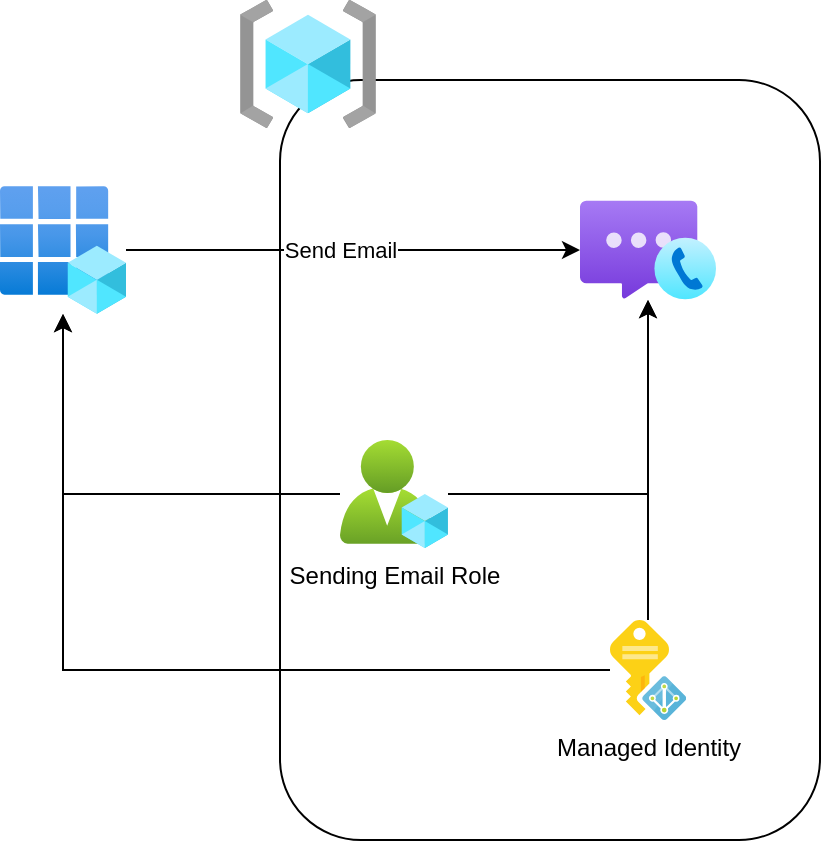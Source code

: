 <mxfile version="26.0.14">
  <diagram name="Page-1" id="h4upQ5qsLf-xtyjLLCG9">
    <mxGraphModel dx="1426" dy="781" grid="1" gridSize="10" guides="1" tooltips="1" connect="1" arrows="1" fold="1" page="1" pageScale="1" pageWidth="827" pageHeight="1169" math="0" shadow="0">
      <root>
        <mxCell id="0" />
        <mxCell id="1" parent="0" />
        <mxCell id="0Mp3OHuTS5Sdcgw1tyDx-5" value="" style="rounded=1;whiteSpace=wrap;html=1;" vertex="1" parent="1">
          <mxGeometry x="320" y="220" width="270" height="380" as="geometry" />
        </mxCell>
        <mxCell id="0Mp3OHuTS5Sdcgw1tyDx-12" style="edgeStyle=orthogonalEdgeStyle;rounded=0;orthogonalLoop=1;jettySize=auto;html=1;" edge="1" parent="1" source="0Mp3OHuTS5Sdcgw1tyDx-1" target="0Mp3OHuTS5Sdcgw1tyDx-2">
          <mxGeometry relative="1" as="geometry" />
        </mxCell>
        <mxCell id="0Mp3OHuTS5Sdcgw1tyDx-13" value="Send Email" style="edgeLabel;html=1;align=center;verticalAlign=middle;resizable=0;points=[];" vertex="1" connectable="0" parent="0Mp3OHuTS5Sdcgw1tyDx-12">
          <mxGeometry x="-0.013" y="-2" relative="1" as="geometry">
            <mxPoint x="-5" y="-2" as="offset" />
          </mxGeometry>
        </mxCell>
        <mxCell id="0Mp3OHuTS5Sdcgw1tyDx-1" value="" style="image;aspect=fixed;html=1;points=[];align=center;fontSize=12;image=img/lib/azure2/identity/App_Registrations.svg;" vertex="1" parent="1">
          <mxGeometry x="180" y="273" width="63" height="64" as="geometry" />
        </mxCell>
        <mxCell id="0Mp3OHuTS5Sdcgw1tyDx-2" value="" style="image;aspect=fixed;html=1;points=[];align=center;fontSize=12;image=img/lib/azure2/other/Azure_Communication_Services.svg;" vertex="1" parent="1">
          <mxGeometry x="470" y="280" width="68" height="50" as="geometry" />
        </mxCell>
        <mxCell id="0Mp3OHuTS5Sdcgw1tyDx-7" style="edgeStyle=orthogonalEdgeStyle;rounded=0;orthogonalLoop=1;jettySize=auto;html=1;" edge="1" parent="1" source="0Mp3OHuTS5Sdcgw1tyDx-3" target="0Mp3OHuTS5Sdcgw1tyDx-2">
          <mxGeometry relative="1" as="geometry" />
        </mxCell>
        <mxCell id="0Mp3OHuTS5Sdcgw1tyDx-8" style="edgeStyle=orthogonalEdgeStyle;rounded=0;orthogonalLoop=1;jettySize=auto;html=1;" edge="1" parent="1" source="0Mp3OHuTS5Sdcgw1tyDx-3" target="0Mp3OHuTS5Sdcgw1tyDx-1">
          <mxGeometry relative="1" as="geometry" />
        </mxCell>
        <mxCell id="0Mp3OHuTS5Sdcgw1tyDx-3" value="Managed Identity" style="image;sketch=0;aspect=fixed;html=1;points=[];align=center;fontSize=12;image=img/lib/mscae/Managed_Identities.svg;" vertex="1" parent="1">
          <mxGeometry x="485" y="490" width="38" height="50" as="geometry" />
        </mxCell>
        <mxCell id="0Mp3OHuTS5Sdcgw1tyDx-4" value="" style="image;aspect=fixed;html=1;points=[];align=center;fontSize=12;image=img/lib/azure2/general/Resource_Groups.svg;" vertex="1" parent="1">
          <mxGeometry x="300" y="180" width="68" height="64" as="geometry" />
        </mxCell>
        <mxCell id="0Mp3OHuTS5Sdcgw1tyDx-9" style="edgeStyle=orthogonalEdgeStyle;rounded=0;orthogonalLoop=1;jettySize=auto;html=1;" edge="1" parent="1" source="0Mp3OHuTS5Sdcgw1tyDx-6" target="0Mp3OHuTS5Sdcgw1tyDx-1">
          <mxGeometry relative="1" as="geometry" />
        </mxCell>
        <mxCell id="0Mp3OHuTS5Sdcgw1tyDx-10" style="edgeStyle=orthogonalEdgeStyle;rounded=0;orthogonalLoop=1;jettySize=auto;html=1;" edge="1" parent="1" source="0Mp3OHuTS5Sdcgw1tyDx-6" target="0Mp3OHuTS5Sdcgw1tyDx-2">
          <mxGeometry relative="1" as="geometry" />
        </mxCell>
        <mxCell id="0Mp3OHuTS5Sdcgw1tyDx-6" value="Sending Email Role" style="image;aspect=fixed;html=1;points=[];align=center;fontSize=12;image=img/lib/azure2/intune/Azure_AD_Roles_and_Administrators.svg;" vertex="1" parent="1">
          <mxGeometry x="350" y="400" width="54" height="54" as="geometry" />
        </mxCell>
      </root>
    </mxGraphModel>
  </diagram>
</mxfile>

